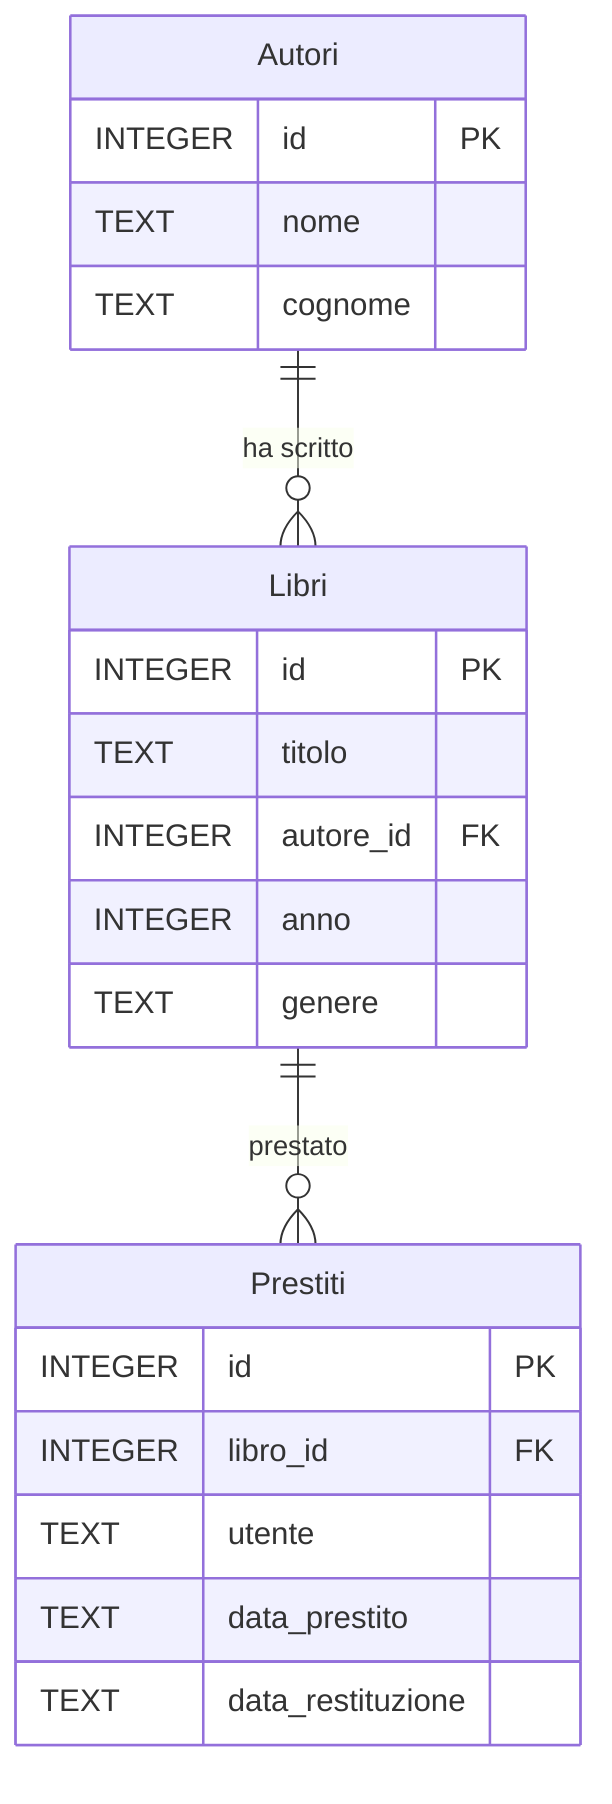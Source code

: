erDiagram
    Autori ||--o{ Libri : "ha scritto"
    Libri ||--o{ Prestiti : "prestato"

    Autori {
        INTEGER id PK
        TEXT nome
        TEXT cognome
    }

    Libri {
        INTEGER id PK
        TEXT titolo
        INTEGER autore_id FK
        INTEGER anno
        TEXT genere
    }

    Prestiti {
        INTEGER id PK
        INTEGER libro_id FK
        TEXT utente
        TEXT data_prestito
        TEXT data_restituzione
    }